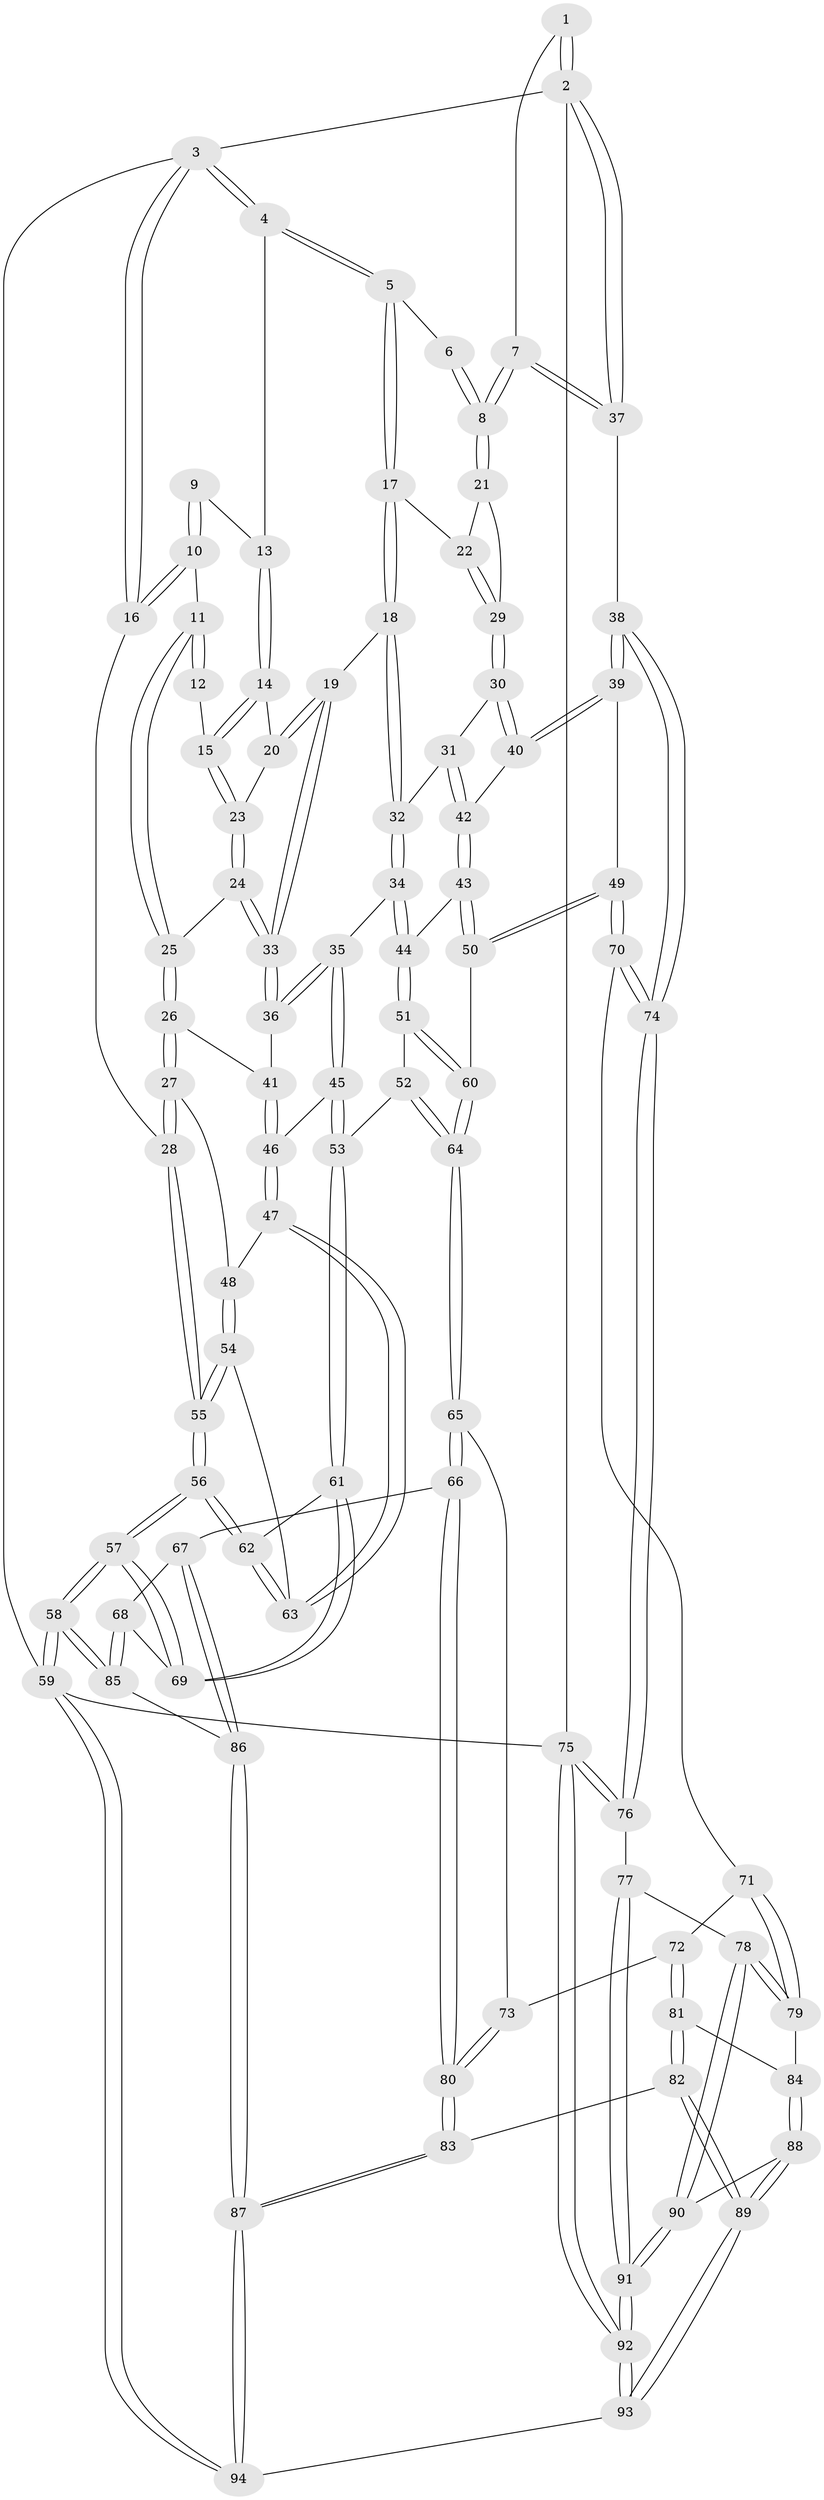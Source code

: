 // Generated by graph-tools (version 1.1) at 2025/11/02/27/25 16:11:53]
// undirected, 94 vertices, 232 edges
graph export_dot {
graph [start="1"]
  node [color=gray90,style=filled];
  1 [pos="+0.8527650724500474+0"];
  2 [pos="+1+0"];
  3 [pos="+0+0"];
  4 [pos="+0.4809896809686098+0"];
  5 [pos="+0.5749255356711509+0"];
  6 [pos="+0.8507509970636213+0"];
  7 [pos="+0.9589111753955458+0.2554448777517386"];
  8 [pos="+0.8876499364076138+0.20518629616035627"];
  9 [pos="+0.29559848240913716+0.028259492080640717"];
  10 [pos="+0.11968158443855682+0.06734840410290907"];
  11 [pos="+0.21136620018505034+0.14698047422348628"];
  12 [pos="+0.2743208912025964+0.07948484703562385"];
  13 [pos="+0.39966133283344+0"];
  14 [pos="+0.35494154480499246+0.11894299119820023"];
  15 [pos="+0.31671514507190046+0.1584439815753134"];
  16 [pos="+0+0"];
  17 [pos="+0.6159359353788181+0.02081602109918911"];
  18 [pos="+0.5147111614810709+0.21849045417218918"];
  19 [pos="+0.4690831229076872+0.21458714989887845"];
  20 [pos="+0.40972157183423114+0.167700427115838"];
  21 [pos="+0.80153172420857+0.16350717475366486"];
  22 [pos="+0.6394565807258663+0.04283085053676552"];
  23 [pos="+0.29716347939262455+0.18984601482738028"];
  24 [pos="+0.26535134012063116+0.23789341389801835"];
  25 [pos="+0.2581740344809496+0.23544969930031165"];
  26 [pos="+0.07548541705447084+0.2978312628310946"];
  27 [pos="+0.06438510399168286+0.29865445888450115"];
  28 [pos="+0+0.1341139516446713"];
  29 [pos="+0.677752732407132+0.29986859692831336"];
  30 [pos="+0.6747930094799584+0.30897008063833575"];
  31 [pos="+0.5402581292453535+0.28737393521445814"];
  32 [pos="+0.5235455752883081+0.28065002549215057"];
  33 [pos="+0.2809650438314671+0.2540544736747705"];
  34 [pos="+0.4907800483144239+0.3449603482159684"];
  35 [pos="+0.33780353286607484+0.39287245967839074"];
  36 [pos="+0.2960309408377779+0.3059658386376666"];
  37 [pos="+1+0.35598280212994665"];
  38 [pos="+1+0.35753998895014294"];
  39 [pos="+0.840600152609279+0.4131555652766831"];
  40 [pos="+0.7160907102637984+0.36405340557559285"];
  41 [pos="+0.18446590729142212+0.3740202768865094"];
  42 [pos="+0.6374924487354116+0.4011891657537813"];
  43 [pos="+0.5931129317905721+0.46991419754830754"];
  44 [pos="+0.5273822443202106+0.4355989907325355"];
  45 [pos="+0.32551586203338095+0.4315084976714794"];
  46 [pos="+0.21855514467751735+0.4468658004925002"];
  47 [pos="+0.14660281010945522+0.49375986923488846"];
  48 [pos="+0.10132928999498401+0.45605807886612887"];
  49 [pos="+0.6731098887892387+0.5649325506417615"];
  50 [pos="+0.6428439330708641+0.5589672805361391"];
  51 [pos="+0.47154652773203276+0.4968430607181261"];
  52 [pos="+0.414230902496338+0.5302038966289173"];
  53 [pos="+0.35754562968933484+0.5240691010765355"];
  54 [pos="+0+0.5227881825838377"];
  55 [pos="+0+0.5654310831129522"];
  56 [pos="+0+0.702691435764656"];
  57 [pos="+0+0.7051684567369144"];
  58 [pos="+0+0.7888932602496397"];
  59 [pos="+0+1"];
  60 [pos="+0.5898266425397611+0.5896674243213297"];
  61 [pos="+0.2704353488853395+0.6853366796111501"];
  62 [pos="+0.15551630691144608+0.5982531237337404"];
  63 [pos="+0.14869904097761166+0.5390627754466096"];
  64 [pos="+0.5269070785695062+0.6426658590168424"];
  65 [pos="+0.5158298116976988+0.6766419773052456"];
  66 [pos="+0.3491731716190057+0.7444530397018086"];
  67 [pos="+0.28908548641551085+0.7449652712729399"];
  68 [pos="+0.2845942258608056+0.7377439805456422"];
  69 [pos="+0.27612979250428293+0.7083729666441884"];
  70 [pos="+0.7157744134097052+0.6412416944228049"];
  71 [pos="+0.7074193577868777+0.7023714481896117"];
  72 [pos="+0.6643373536580103+0.7531776068896217"];
  73 [pos="+0.5571425756859882+0.7313709983764235"];
  74 [pos="+1+0.6551070667530365"];
  75 [pos="+1+1"];
  76 [pos="+1+0.6699396676916548"];
  77 [pos="+0.9980705357404472+0.7563104004355199"];
  78 [pos="+0.9902323469977058+0.7611405564730888"];
  79 [pos="+0.8323812862778537+0.7903302205963719"];
  80 [pos="+0.527329486931664+0.8698784702006871"];
  81 [pos="+0.6749694573630359+0.8474591674004386"];
  82 [pos="+0.5684017655361716+0.9267527387796988"];
  83 [pos="+0.5431676906824174+0.9093524589337625"];
  84 [pos="+0.7461338863862936+0.8684663416526476"];
  85 [pos="+0+0.8036088671387671"];
  86 [pos="+0.2543138659903241+0.947882018350133"];
  87 [pos="+0.26198487680004917+0.9766237786756272"];
  88 [pos="+0.7597815017419673+0.9015195773141198"];
  89 [pos="+0.6317217671479812+1"];
  90 [pos="+0.8622444767980726+0.9650253912646629"];
  91 [pos="+0.8881504147918238+1"];
  92 [pos="+0.8927206065595903+1"];
  93 [pos="+0.6370498745271925+1"];
  94 [pos="+0.24079813898489183+1"];
  1 -- 2;
  1 -- 2;
  1 -- 7;
  2 -- 3;
  2 -- 37;
  2 -- 37;
  2 -- 75;
  3 -- 4;
  3 -- 4;
  3 -- 16;
  3 -- 16;
  3 -- 59;
  4 -- 5;
  4 -- 5;
  4 -- 13;
  5 -- 6;
  5 -- 17;
  5 -- 17;
  6 -- 8;
  6 -- 8;
  7 -- 8;
  7 -- 8;
  7 -- 37;
  7 -- 37;
  8 -- 21;
  8 -- 21;
  9 -- 10;
  9 -- 10;
  9 -- 13;
  10 -- 11;
  10 -- 16;
  10 -- 16;
  11 -- 12;
  11 -- 12;
  11 -- 25;
  11 -- 25;
  12 -- 15;
  13 -- 14;
  13 -- 14;
  14 -- 15;
  14 -- 15;
  14 -- 20;
  15 -- 23;
  15 -- 23;
  16 -- 28;
  17 -- 18;
  17 -- 18;
  17 -- 22;
  18 -- 19;
  18 -- 32;
  18 -- 32;
  19 -- 20;
  19 -- 20;
  19 -- 33;
  19 -- 33;
  20 -- 23;
  21 -- 22;
  21 -- 29;
  22 -- 29;
  22 -- 29;
  23 -- 24;
  23 -- 24;
  24 -- 25;
  24 -- 33;
  24 -- 33;
  25 -- 26;
  25 -- 26;
  26 -- 27;
  26 -- 27;
  26 -- 41;
  27 -- 28;
  27 -- 28;
  27 -- 48;
  28 -- 55;
  28 -- 55;
  29 -- 30;
  29 -- 30;
  30 -- 31;
  30 -- 40;
  30 -- 40;
  31 -- 32;
  31 -- 42;
  31 -- 42;
  32 -- 34;
  32 -- 34;
  33 -- 36;
  33 -- 36;
  34 -- 35;
  34 -- 44;
  34 -- 44;
  35 -- 36;
  35 -- 36;
  35 -- 45;
  35 -- 45;
  36 -- 41;
  37 -- 38;
  38 -- 39;
  38 -- 39;
  38 -- 74;
  38 -- 74;
  39 -- 40;
  39 -- 40;
  39 -- 49;
  40 -- 42;
  41 -- 46;
  41 -- 46;
  42 -- 43;
  42 -- 43;
  43 -- 44;
  43 -- 50;
  43 -- 50;
  44 -- 51;
  44 -- 51;
  45 -- 46;
  45 -- 53;
  45 -- 53;
  46 -- 47;
  46 -- 47;
  47 -- 48;
  47 -- 63;
  47 -- 63;
  48 -- 54;
  48 -- 54;
  49 -- 50;
  49 -- 50;
  49 -- 70;
  49 -- 70;
  50 -- 60;
  51 -- 52;
  51 -- 60;
  51 -- 60;
  52 -- 53;
  52 -- 64;
  52 -- 64;
  53 -- 61;
  53 -- 61;
  54 -- 55;
  54 -- 55;
  54 -- 63;
  55 -- 56;
  55 -- 56;
  56 -- 57;
  56 -- 57;
  56 -- 62;
  56 -- 62;
  57 -- 58;
  57 -- 58;
  57 -- 69;
  57 -- 69;
  58 -- 59;
  58 -- 59;
  58 -- 85;
  58 -- 85;
  59 -- 94;
  59 -- 94;
  59 -- 75;
  60 -- 64;
  60 -- 64;
  61 -- 62;
  61 -- 69;
  61 -- 69;
  62 -- 63;
  62 -- 63;
  64 -- 65;
  64 -- 65;
  65 -- 66;
  65 -- 66;
  65 -- 73;
  66 -- 67;
  66 -- 80;
  66 -- 80;
  67 -- 68;
  67 -- 86;
  67 -- 86;
  68 -- 69;
  68 -- 85;
  68 -- 85;
  70 -- 71;
  70 -- 74;
  70 -- 74;
  71 -- 72;
  71 -- 79;
  71 -- 79;
  72 -- 73;
  72 -- 81;
  72 -- 81;
  73 -- 80;
  73 -- 80;
  74 -- 76;
  74 -- 76;
  75 -- 76;
  75 -- 76;
  75 -- 92;
  75 -- 92;
  76 -- 77;
  77 -- 78;
  77 -- 91;
  77 -- 91;
  78 -- 79;
  78 -- 79;
  78 -- 90;
  78 -- 90;
  79 -- 84;
  80 -- 83;
  80 -- 83;
  81 -- 82;
  81 -- 82;
  81 -- 84;
  82 -- 83;
  82 -- 89;
  82 -- 89;
  83 -- 87;
  83 -- 87;
  84 -- 88;
  84 -- 88;
  85 -- 86;
  86 -- 87;
  86 -- 87;
  87 -- 94;
  87 -- 94;
  88 -- 89;
  88 -- 89;
  88 -- 90;
  89 -- 93;
  89 -- 93;
  90 -- 91;
  90 -- 91;
  91 -- 92;
  91 -- 92;
  92 -- 93;
  92 -- 93;
  93 -- 94;
}
